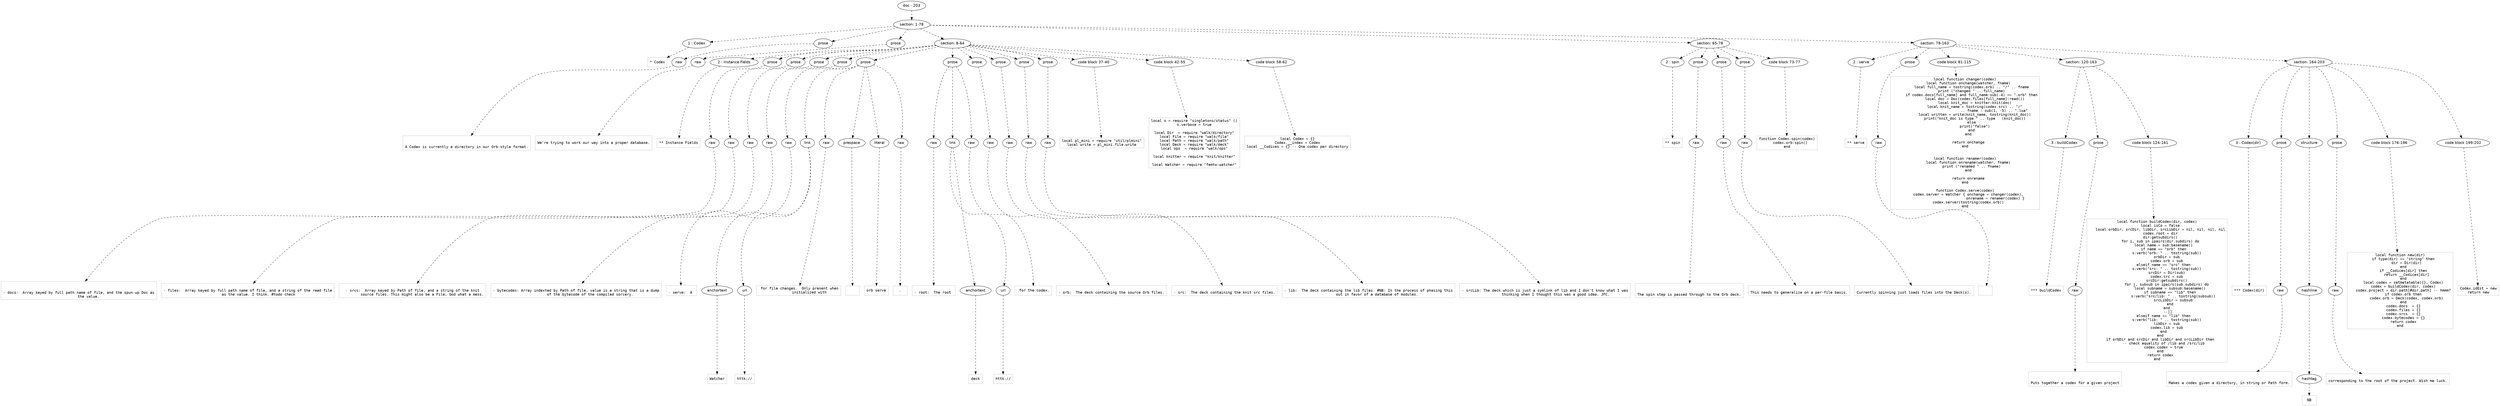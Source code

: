digraph lpegNode {

node [fontname=Helvetica]
edge [style=dashed]

doc_0 [label="doc - 203"]


doc_0 -> { section_1}
{rank=same; section_1}

section_1 [label="section: 1-78"]


// END RANK doc_0

section_1 -> { header_2 prose_3 prose_4 section_5 section_6 section_7}
{rank=same; header_2 prose_3 prose_4 section_5 section_6 section_7}

header_2 [label="1 : Codex"]

prose_3 [label="prose"]

prose_4 [label="prose"]

section_5 [label="section: 8-64"]

section_6 [label="section: 65-78"]

section_7 [label="section: 79-163"]


// END RANK section_1

header_2 -> leaf_8
leaf_8  [color=Gray,shape=rectangle,fontname=Inconsolata,label="* Codex"]
// END RANK header_2

prose_3 -> { raw_9}
{rank=same; raw_9}

raw_9 [label="raw"]


// END RANK prose_3

raw_9 -> leaf_10
leaf_10  [color=Gray,shape=rectangle,fontname=Inconsolata,label="

A Codex is currently a directory in our Orb-style format.
"]
// END RANK raw_9

prose_4 -> { raw_11}
{rank=same; raw_11}

raw_11 [label="raw"]


// END RANK prose_4

raw_11 -> leaf_12
leaf_12  [color=Gray,shape=rectangle,fontname=Inconsolata,label="
We're trying to work our way into a proper database.

"]
// END RANK raw_11

section_5 -> { header_13 prose_14 prose_15 prose_16 prose_17 prose_18 prose_19 prose_20 prose_21 prose_22 prose_23 codeblock_24 codeblock_25 codeblock_26}
{rank=same; header_13 prose_14 prose_15 prose_16 prose_17 prose_18 prose_19 prose_20 prose_21 prose_22 prose_23 codeblock_24 codeblock_25 codeblock_26}

header_13 [label="2 : Instance Fields"]

prose_14 [label="prose"]

prose_15 [label="prose"]

prose_16 [label="prose"]

prose_17 [label="prose"]

prose_18 [label="prose"]

prose_19 [label="prose"]

prose_20 [label="prose"]

prose_21 [label="prose"]

prose_22 [label="prose"]

prose_23 [label="prose"]

codeblock_24 [label="code block 37-40"]

codeblock_25 [label="code block 42-55"]

codeblock_26 [label="code block 58-62"]


// END RANK section_5

header_13 -> leaf_27
leaf_27  [color=Gray,shape=rectangle,fontname=Inconsolata,label="** Instance Fields"]
// END RANK header_13

prose_14 -> { raw_28}
{rank=same; raw_28}

raw_28 [label="raw"]


// END RANK prose_14

raw_28 -> leaf_29
leaf_29  [color=Gray,shape=rectangle,fontname=Inconsolata,label="

- docs:  Array keyed by full path name of file, and the spun-up Doc as
         the value.
"]
// END RANK raw_28

prose_15 -> { raw_30}
{rank=same; raw_30}

raw_30 [label="raw"]


// END RANK prose_15

raw_30 -> leaf_31
leaf_31  [color=Gray,shape=rectangle,fontname=Inconsolata,label="
- files:  Array keyed by full path name of file, and a string of the read file
          as the value. I think. #todo check
"]
// END RANK raw_30

prose_16 -> { raw_32}
{rank=same; raw_32}

raw_32 [label="raw"]


// END RANK prose_16

raw_32 -> leaf_33
leaf_33  [color=Gray,shape=rectangle,fontname=Inconsolata,label="
- srcs:  Array keyed by Path of file, and a string of the knit
         source files. This might also be a File; God what a mess.
"]
// END RANK raw_32

prose_17 -> { raw_34}
{rank=same; raw_34}

raw_34 [label="raw"]


// END RANK prose_17

raw_34 -> leaf_35
leaf_35  [color=Gray,shape=rectangle,fontname=Inconsolata,label="
- bytecodes: Array indexted by Path of file, value is a string that is a dump
             of the bytecode of the compiled sorcery.
"]
// END RANK raw_34

prose_18 -> { raw_36 link_37 raw_38 prespace_39 literal_40 raw_41}
{rank=same; raw_36 link_37 raw_38 prespace_39 literal_40 raw_41}

raw_36 [label="raw"]

link_37 [label="link"]

raw_38 [label="raw"]

prespace_39 [label="prespace"]

literal_40 [label="literal"]

raw_41 [label="raw"]


// END RANK prose_18

raw_36 -> leaf_42
leaf_42  [color=Gray,shape=rectangle,fontname=Inconsolata,label="
- serve:  A "]
// END RANK raw_36

link_37 -> { anchortext_43 url_44}
{rank=same; anchortext_43 url_44}

anchortext_43 [label="anchortext"]

url_44 [label="url"]


// END RANK link_37

anchortext_43 -> leaf_45
leaf_45  [color=Gray,shape=rectangle,fontname=Inconsolata,label="Watcher"]
// END RANK anchortext_43

url_44 -> leaf_46
leaf_46  [color=Gray,shape=rectangle,fontname=Inconsolata,label="httk://"]
// END RANK url_44

raw_38 -> leaf_47
leaf_47  [color=Gray,shape=rectangle,fontname=Inconsolata,label=" for file changes.  Only present when
          initialized with"]
// END RANK raw_38

prespace_39 -> leaf_48
leaf_48  [color=Gray,shape=rectangle,fontname=Inconsolata,label=" "]
// END RANK prespace_39

literal_40 -> leaf_49
leaf_49  [color=Gray,shape=rectangle,fontname=Inconsolata,label="orb serve"]
// END RANK literal_40

raw_41 -> leaf_50
leaf_50  [color=Gray,shape=rectangle,fontname=Inconsolata,label=".
"]
// END RANK raw_41

prose_19 -> { raw_51 link_52 raw_53}
{rank=same; raw_51 link_52 raw_53}

raw_51 [label="raw"]

link_52 [label="link"]

raw_53 [label="raw"]


// END RANK prose_19

raw_51 -> leaf_54
leaf_54  [color=Gray,shape=rectangle,fontname=Inconsolata,label="
- root:  The root "]
// END RANK raw_51

link_52 -> { anchortext_55 url_56}
{rank=same; anchortext_55 url_56}

anchortext_55 [label="anchortext"]

url_56 [label="url"]


// END RANK link_52

anchortext_55 -> leaf_57
leaf_57  [color=Gray,shape=rectangle,fontname=Inconsolata,label="deck"]
// END RANK anchortext_55

url_56 -> leaf_58
leaf_58  [color=Gray,shape=rectangle,fontname=Inconsolata,label="httk://"]
// END RANK url_56

raw_53 -> leaf_59
leaf_59  [color=Gray,shape=rectangle,fontname=Inconsolata,label=" for the codex.
"]
// END RANK raw_53

prose_20 -> { raw_60}
{rank=same; raw_60}

raw_60 [label="raw"]


// END RANK prose_20

raw_60 -> leaf_61
leaf_61  [color=Gray,shape=rectangle,fontname=Inconsolata,label="
- orb:  The deck containing the source Orb files.
"]
// END RANK raw_60

prose_21 -> { raw_62}
{rank=same; raw_62}

raw_62 [label="raw"]


// END RANK prose_21

raw_62 -> leaf_63
leaf_63  [color=Gray,shape=rectangle,fontname=Inconsolata,label="
- src:  The deck containing the knit src files.
"]
// END RANK raw_62

prose_22 -> { raw_64}
{rank=same; raw_64}

raw_64 [label="raw"]


// END RANK prose_22

raw_64 -> leaf_65
leaf_65  [color=Gray,shape=rectangle,fontname=Inconsolata,label="
- lib:  The deck containing the lib files. #NB: In the process of phasing this
        out in favor of a database of modules.
"]
// END RANK raw_64

prose_23 -> { raw_66}
{rank=same; raw_66}

raw_66 [label="raw"]


// END RANK prose_23

raw_66 -> leaf_67
leaf_67  [color=Gray,shape=rectangle,fontname=Inconsolata,label="
- srcLib: The deck which is just a symlink of lib and I don't know what I was
          thinking when I thought this was a good idea. JFC.
"]
// END RANK raw_66

codeblock_24 -> leaf_68
leaf_68  [color=Gray,shape=rectangle,fontname=Inconsolata,label="local pl_mini = require \"util/plmini\"
local write = pl_mini.file.write"]
// END RANK codeblock_24

codeblock_25 -> leaf_69
leaf_69  [color=Gray,shape=rectangle,fontname=Inconsolata,label="local s = require \"singletons/status\" ()
s.verbose = true

local Dir  = require \"walk/directory\"
local File = require \"walk/file\"
local Path = require \"walk/path\"
local Deck = require \"walk/deck\"
local ops  = require \"walk/ops\"

local knitter = require \"knit/knitter\"

local Watcher = require \"femto:watcher\""]
// END RANK codeblock_25

codeblock_26 -> leaf_70
leaf_70  [color=Gray,shape=rectangle,fontname=Inconsolata,label="local Codex = {}
Codex.__index = Codex
local __Codices = {} -- One codex per directory"]
// END RANK codeblock_26

section_6 -> { header_71 prose_72 prose_73 prose_74 codeblock_75}
{rank=same; header_71 prose_72 prose_73 prose_74 codeblock_75}

header_71 [label="2 : spin"]

prose_72 [label="prose"]

prose_73 [label="prose"]

prose_74 [label="prose"]

codeblock_75 [label="code block 73-77"]


// END RANK section_6

header_71 -> leaf_76
leaf_76  [color=Gray,shape=rectangle,fontname=Inconsolata,label="** spin"]
// END RANK header_71

prose_72 -> { raw_77}
{rank=same; raw_77}

raw_77 [label="raw"]


// END RANK prose_72

raw_77 -> leaf_78
leaf_78  [color=Gray,shape=rectangle,fontname=Inconsolata,label="

The spin step is passed through to the Orb deck.
"]
// END RANK raw_77

prose_73 -> { raw_79}
{rank=same; raw_79}

raw_79 [label="raw"]


// END RANK prose_73

raw_79 -> leaf_80
leaf_80  [color=Gray,shape=rectangle,fontname=Inconsolata,label="
This needs to generalize on a per-file basis.
"]
// END RANK raw_79

prose_74 -> { raw_81}
{rank=same; raw_81}

raw_81 [label="raw"]


// END RANK prose_74

raw_81 -> leaf_82
leaf_82  [color=Gray,shape=rectangle,fontname=Inconsolata,label="
Currently spinning just loads files into the Deck(s).
"]
// END RANK raw_81

codeblock_75 -> leaf_83
leaf_83  [color=Gray,shape=rectangle,fontname=Inconsolata,label="function Codex.spin(codex)
   codex.orb:spin()
end"]
// END RANK codeblock_75

section_7 -> { header_84 prose_85 codeblock_86 section_87 section_88}
{rank=same; header_84 prose_85 codeblock_86 section_87 section_88}

header_84 [label="2 : serve"]

prose_85 [label="prose"]

codeblock_86 [label="code block 81-115"]

section_87 [label="section: 120-163"]

section_88 [label="section: 164-203"]


// END RANK section_7

header_84 -> leaf_89
leaf_89  [color=Gray,shape=rectangle,fontname=Inconsolata,label="** serve"]
// END RANK header_84

prose_85 -> { raw_90}
{rank=same; raw_90}

raw_90 [label="raw"]


// END RANK prose_85

raw_90 -> leaf_91
leaf_91  [color=Gray,shape=rectangle,fontname=Inconsolata,label="
"]
// END RANK raw_90

codeblock_86 -> leaf_92
leaf_92  [color=Gray,shape=rectangle,fontname=Inconsolata,label="local function changer(codex)
   local function onchange(watcher, fname)
      local full_name = tostring(codex.orb) .. \"/\" .. fname
      print (\"changed \" .. full_name)
      if codex.docs[full_name] and full_name:sub(-4) == \".orb\" then
         local doc = Doc(codex.files[full_name]:read())
         local knit_doc = knitter:knit(doc)
         local knit_name = tostring(codex.src) .. \"/\"
                           .. fname : sub(1, -5) .. \".lua\"
         local written = write(knit_name, tostring(knit_doc))
         print(\"knit_doc is type \" .. type   (knit_doc))
      else
         print(\"false\")
      end
   end

   return onchange
end


local function renamer(codex)
   local function onrename(watcher, fname)
      print (\"renamed \" .. fname)
   end

   return onrename
end

function Codex.serve(codex)
   codex.server = Watcher { onchange = changer(codex),
                            onrename = renamer(codex) }
   codex.server(tostring(codex.orb))
end"]
// END RANK codeblock_86

section_87 -> { header_93 prose_94 codeblock_95}
{rank=same; header_93 prose_94 codeblock_95}

header_93 [label="3 : buildCodex"]

prose_94 [label="prose"]

codeblock_95 [label="code block 124-161"]


// END RANK section_87

header_93 -> leaf_96
leaf_96  [color=Gray,shape=rectangle,fontname=Inconsolata,label="*** buildCodex"]
// END RANK header_93

prose_94 -> { raw_97}
{rank=same; raw_97}

raw_97 [label="raw"]


// END RANK prose_94

raw_97 -> leaf_98
leaf_98  [color=Gray,shape=rectangle,fontname=Inconsolata,label="

Puts together a codex for a given project
"]
// END RANK raw_97

codeblock_95 -> leaf_99
leaf_99  [color=Gray,shape=rectangle,fontname=Inconsolata,label="local function buildCodex(dir, codex)
   local isCo = false
   local orbDir, srcDir, libDir, srcLibDir = nil, nil, nil, nil
   codex.root = dir
   dir:getsubdirs()
   for i, sub in ipairs(dir.subdirs) do
      local name = sub:basename()
      if name == \"orb\" then
         s:verb(\"orb: \" .. tostring(sub))
         orbDir = sub
         codex.orb = sub
      elseif name == \"src\" then
         s:verb(\"src: \" .. tostring(sub))
         srcDir = Dir(sub)
         codex.src = sub
         srcDir:getsubdirs()
         for j, subsub in ipairs(sub.subdirs) do
            local subname = subsub:basename()
            if subname == \"lib\" then
               s:verb(\"src/lib: \" .. tostring(subsub))
               srcLibDir = subsub
            end
         end
          --]]
      elseif name == \"lib\" then
         s:verb(\"lib: \" .. tostring(sub))
         libDir = sub
         codex.lib = sub
      end
   end
   if orbDir and srcDir and libDir and srcLibDir then
      -- check equality of /lib and /src/lib
      codex.codex = true
   end
   return codex
end"]
// END RANK codeblock_95

section_88 -> { header_100 prose_101 structure_102 prose_103 codeblock_104 codeblock_105}
{rank=same; header_100 prose_101 structure_102 prose_103 codeblock_104 codeblock_105}

header_100 [label="3 : Codex(dir)"]

prose_101 [label="prose"]

structure_102 [label="structure"]

prose_103 [label="prose"]

codeblock_104 [label="code block 176-196"]

codeblock_105 [label="code block 199-202"]


// END RANK section_88

header_100 -> leaf_106
leaf_106  [color=Gray,shape=rectangle,fontname=Inconsolata,label="*** Codex(dir)"]
// END RANK header_100

prose_101 -> { raw_107}
{rank=same; raw_107}

raw_107 [label="raw"]


// END RANK prose_101

raw_107 -> leaf_108
leaf_108  [color=Gray,shape=rectangle,fontname=Inconsolata,label="

Makes a codex given a directory, in string or Path form.
"]
// END RANK raw_107

structure_102 -> { hashline_109}
{rank=same; hashline_109}

hashline_109 [label="hashline"]


// END RANK structure_102

hashline_109 -> { hashtag_110}
{rank=same; hashtag_110}

hashtag_110 [label="hashtag"]


// END RANK hashline_109

hashtag_110 -> leaf_111
leaf_111  [color=Gray,shape=rectangle,fontname=Inconsolata,label="NB"]
// END RANK hashtag_110

prose_103 -> { raw_112}
{rank=same; raw_112}

raw_112 [label="raw"]


// END RANK prose_103

raw_112 -> leaf_113
leaf_113  [color=Gray,shape=rectangle,fontname=Inconsolata,label="
corresponding to the root of the project. Wish me luck.
"]
// END RANK raw_112

codeblock_104 -> leaf_114
leaf_114  [color=Gray,shape=rectangle,fontname=Inconsolata,label="local function new(dir)
   if type(dir) == \"string\" then
      dir = Dir(dir)
   end
   if __Codices[dir] then
      return __Codices[dir]
   end
   local codex = setmetatable({}, Codex)
   codex = buildCodex(dir, codex)
   codex.project = dir.path[#dir.path] -- hmmm?
   if codex.orb then
      codex.orb = Deck(codex, codex.orb)
   end
   codex.docs  = {}
   codex.files = {}
   codex.srcs  = {}
   codex.bytecodes = {}
   return codex
end"]
// END RANK codeblock_104

codeblock_105 -> leaf_115
leaf_115  [color=Gray,shape=rectangle,fontname=Inconsolata,label="Codex.idEst = new
return new"]
// END RANK codeblock_105


}
